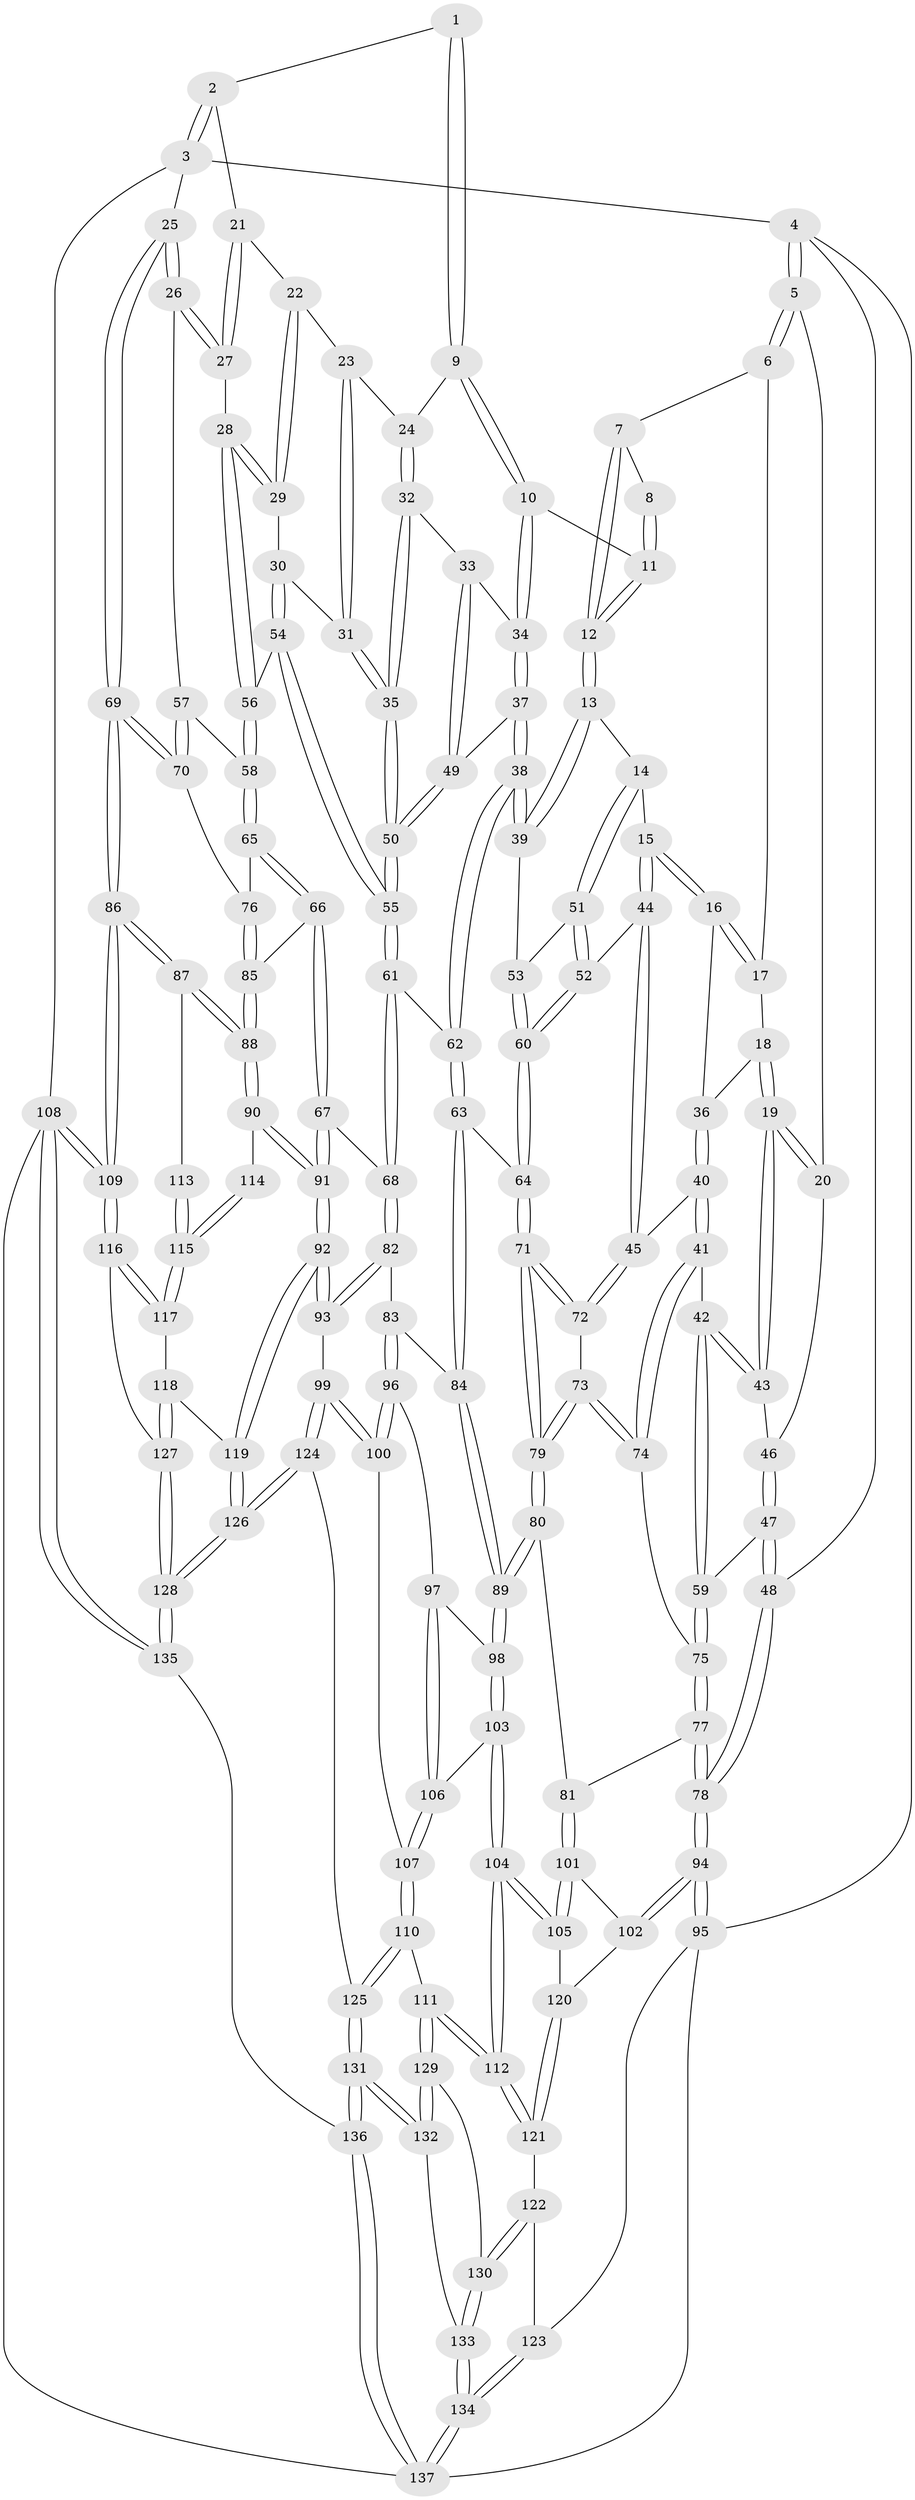 // coarse degree distribution, {4: 0.4175824175824176, 6: 0.13186813186813187, 5: 0.37362637362637363, 2: 0.01098901098901099, 3: 0.06593406593406594}
// Generated by graph-tools (version 1.1) at 2025/42/03/06/25 10:42:28]
// undirected, 137 vertices, 339 edges
graph export_dot {
graph [start="1"]
  node [color=gray90,style=filled];
  1 [pos="+0.6310955064144187+0"];
  2 [pos="+1+0"];
  3 [pos="+1+0"];
  4 [pos="+0+0"];
  5 [pos="+0.03465962105870311+0"];
  6 [pos="+0.259990332142727+0"];
  7 [pos="+0.4520768303002+0"];
  8 [pos="+0.5901163439058967+0"];
  9 [pos="+0.6711402254823311+0.05638761713031709"];
  10 [pos="+0.5726516339331498+0.08617828879619689"];
  11 [pos="+0.5563251061869223+0.08088050426364117"];
  12 [pos="+0.4850883271489114+0.09300522651566849"];
  13 [pos="+0.48179553809338194+0.0961960606659461"];
  14 [pos="+0.4066403826041134+0.12024803483228759"];
  15 [pos="+0.40621989053063623+0.12014841930575794"];
  16 [pos="+0.3777349143016511+0.09594892351544458"];
  17 [pos="+0.30679569593878364+0"];
  18 [pos="+0.2759115212598109+0.10628768347188546"];
  19 [pos="+0.16676949340195749+0.13735705066748402"];
  20 [pos="+0.12047780141335432+0.030937008498424616"];
  21 [pos="+0.9214616447451702+0"];
  22 [pos="+0.7643328103729325+0.05997992731464823"];
  23 [pos="+0.7294320210692196+0.07237032481294033"];
  24 [pos="+0.6776904237196425+0.06192880629600157"];
  25 [pos="+1+0.2397702338641972"];
  26 [pos="+0.9518832309042459+0.22057878427923214"];
  27 [pos="+0.8988928222703297+0.15691653781603143"];
  28 [pos="+0.85536989416302+0.15956712703347303"];
  29 [pos="+0.8394414044804869+0.15790115793660325"];
  30 [pos="+0.7940348141443787+0.17181334071684737"];
  31 [pos="+0.7481823171550301+0.15602878846345122"];
  32 [pos="+0.6649484933380075+0.15835950089490738"];
  33 [pos="+0.6213839965157749+0.16450604875324631"];
  34 [pos="+0.5802905196544759+0.1089774369818203"];
  35 [pos="+0.6949237560978291+0.19338051559922395"];
  36 [pos="+0.32502780111409313+0.10837558219180808"];
  37 [pos="+0.5500725837730498+0.2347230697901538"];
  38 [pos="+0.5484920582688306+0.2369171729347686"];
  39 [pos="+0.5462342013547327+0.2359091029625365"];
  40 [pos="+0.246244650669955+0.25143071774779985"];
  41 [pos="+0.1970374282533045+0.2428818538379286"];
  42 [pos="+0.17494522823845496+0.19460707002829516"];
  43 [pos="+0.16977738595057432+0.17236508346186208"];
  44 [pos="+0.2823034496073409+0.2589314189835606"];
  45 [pos="+0.2684935986006999+0.25795712447046615"];
  46 [pos="+0+0.18643846039552026"];
  47 [pos="+0+0.2524996591537786"];
  48 [pos="+0+0.2628500093478611"];
  49 [pos="+0.6139626958176037+0.17564660148174557"];
  50 [pos="+0.6925436712792957+0.28703536852808287"];
  51 [pos="+0.4317535552911307+0.20734021546636772"];
  52 [pos="+0.3183667797358764+0.2786985263882033"];
  53 [pos="+0.46103797717350853+0.2439196424952879"];
  54 [pos="+0.7545883070994868+0.27645772068631236"];
  55 [pos="+0.6925993692748605+0.28817967643715886"];
  56 [pos="+0.7890037819973172+0.28426211918034067"];
  57 [pos="+0.9159800782417578+0.2678418092006867"];
  58 [pos="+0.8588433649254957+0.31554340020180877"];
  59 [pos="+0+0.2580216623931671"];
  60 [pos="+0.4026716022949237+0.3535556072151684"];
  61 [pos="+0.6593365960161257+0.3238420878530219"];
  62 [pos="+0.5938114037020764+0.3060607279612296"];
  63 [pos="+0.45431792324129266+0.4074047611423725"];
  64 [pos="+0.4121558341238051+0.3795509006789684"];
  65 [pos="+0.8584695758645077+0.32180391430287114"];
  66 [pos="+0.7816251910977365+0.4322991604388477"];
  67 [pos="+0.7085350089517958+0.44557859544264705"];
  68 [pos="+0.6910280372311484+0.43414729831072046"];
  69 [pos="+1+0.49423046157874345"];
  70 [pos="+0.9891020509884997+0.42932569116907365"];
  71 [pos="+0.295277930497071+0.4451850526857471"];
  72 [pos="+0.2685223202396608+0.25841058408650536"];
  73 [pos="+0.2547463851779756+0.44553646505227934"];
  74 [pos="+0.19041644196466656+0.25346448870458177"];
  75 [pos="+0.11811306269246725+0.33497682020567104"];
  76 [pos="+0.9256730501559238+0.4252286857758847"];
  77 [pos="+0.11597863303208548+0.3547653722078983"];
  78 [pos="+0+0.5834215702739954"];
  79 [pos="+0.26086069741546614+0.4743114999941392"];
  80 [pos="+0.22868668194223019+0.5233970783621427"];
  81 [pos="+0.19561249679945444+0.5251861028803262"];
  82 [pos="+0.5175109324075207+0.5292671960698614"];
  83 [pos="+0.5129074365922264+0.5282416673365685"];
  84 [pos="+0.49093543778090687+0.5078687494319903"];
  85 [pos="+0.862280407364967+0.4722965496221421"];
  86 [pos="+1+0.5765116502891763"];
  87 [pos="+1+0.5899842166197353"];
  88 [pos="+0.8750284994558701+0.5530285185052713"];
  89 [pos="+0.28592856986028314+0.5671455452881277"];
  90 [pos="+0.7660344136509474+0.6408573023233942"];
  91 [pos="+0.7551153487212742+0.6444230882421752"];
  92 [pos="+0.7122722831209677+0.7015285122357259"];
  93 [pos="+0.6519362886737673+0.6885961811645889"];
  94 [pos="+0+0.5914207278520714"];
  95 [pos="+0+0.7479510567951498"];
  96 [pos="+0.45200526100472666+0.6362133581797853"];
  97 [pos="+0.39570026685174486+0.6318004280396446"];
  98 [pos="+0.2915813893319455+0.5809306917760853"];
  99 [pos="+0.5038417121714456+0.7625692406339954"];
  100 [pos="+0.45713384357489845+0.7314779136703472"];
  101 [pos="+0.16503745106949627+0.5459374153063904"];
  102 [pos="+0+0.5991013696844203"];
  103 [pos="+0.29424159384036686+0.618655902084647"];
  104 [pos="+0.25952600697314854+0.7705285037841858"];
  105 [pos="+0.19222453949402935+0.7218481642027269"];
  106 [pos="+0.36702108586575566+0.6878800780555565"];
  107 [pos="+0.38871113918728645+0.7422472169658851"];
  108 [pos="+1+1"];
  109 [pos="+1+1"];
  110 [pos="+0.2875757125180766+0.8088842051954646"];
  111 [pos="+0.28021602587714234+0.8083030467200248"];
  112 [pos="+0.27009366576616106+0.7948139530990835"];
  113 [pos="+0.9700364810405434+0.6485844645429893"];
  114 [pos="+0.9106319286001562+0.679352140324983"];
  115 [pos="+0.9170466401165138+0.8183454433656538"];
  116 [pos="+0.9393512333005286+0.8618213233939281"];
  117 [pos="+0.918076318288834+0.8428860771454584"];
  118 [pos="+0.8126264606614604+0.7927889573170487"];
  119 [pos="+0.7136858522295535+0.7058126964296663"];
  120 [pos="+0.11141559595563018+0.7276140337680954"];
  121 [pos="+0.10198304542012078+0.8019075883061354"];
  122 [pos="+0.07550831383494216+0.8366277642699569"];
  123 [pos="+0.019453358470420356+0.8512693741301971"];
  124 [pos="+0.5025721385834727+0.845957687841029"];
  125 [pos="+0.37849913268006885+0.8830457484215083"];
  126 [pos="+0.6184373372374103+0.9994642848390699"];
  127 [pos="+0.734211346181149+0.9590177618303574"];
  128 [pos="+0.6285716342058395+1"];
  129 [pos="+0.270700483761416+0.8231913049322491"];
  130 [pos="+0.16419451302085908+0.8914806106393245"];
  131 [pos="+0.39843368780035554+1"];
  132 [pos="+0.2671061329063637+0.9117751576268563"];
  133 [pos="+0.13128291867839945+1"];
  134 [pos="+0.12362038820905505+1"];
  135 [pos="+0.6202237628803217+1"];
  136 [pos="+0.4049252833120917+1"];
  137 [pos="+0.11167364628502353+1"];
  1 -- 2;
  1 -- 9;
  1 -- 9;
  2 -- 3;
  2 -- 3;
  2 -- 21;
  3 -- 4;
  3 -- 25;
  3 -- 108;
  4 -- 5;
  4 -- 5;
  4 -- 48;
  4 -- 95;
  5 -- 6;
  5 -- 6;
  5 -- 20;
  6 -- 7;
  6 -- 17;
  7 -- 8;
  7 -- 12;
  7 -- 12;
  8 -- 11;
  8 -- 11;
  9 -- 10;
  9 -- 10;
  9 -- 24;
  10 -- 11;
  10 -- 34;
  10 -- 34;
  11 -- 12;
  11 -- 12;
  12 -- 13;
  12 -- 13;
  13 -- 14;
  13 -- 39;
  13 -- 39;
  14 -- 15;
  14 -- 51;
  14 -- 51;
  15 -- 16;
  15 -- 16;
  15 -- 44;
  15 -- 44;
  16 -- 17;
  16 -- 17;
  16 -- 36;
  17 -- 18;
  18 -- 19;
  18 -- 19;
  18 -- 36;
  19 -- 20;
  19 -- 20;
  19 -- 43;
  19 -- 43;
  20 -- 46;
  21 -- 22;
  21 -- 27;
  21 -- 27;
  22 -- 23;
  22 -- 29;
  22 -- 29;
  23 -- 24;
  23 -- 31;
  23 -- 31;
  24 -- 32;
  24 -- 32;
  25 -- 26;
  25 -- 26;
  25 -- 69;
  25 -- 69;
  26 -- 27;
  26 -- 27;
  26 -- 57;
  27 -- 28;
  28 -- 29;
  28 -- 29;
  28 -- 56;
  28 -- 56;
  29 -- 30;
  30 -- 31;
  30 -- 54;
  30 -- 54;
  31 -- 35;
  31 -- 35;
  32 -- 33;
  32 -- 35;
  32 -- 35;
  33 -- 34;
  33 -- 49;
  33 -- 49;
  34 -- 37;
  34 -- 37;
  35 -- 50;
  35 -- 50;
  36 -- 40;
  36 -- 40;
  37 -- 38;
  37 -- 38;
  37 -- 49;
  38 -- 39;
  38 -- 39;
  38 -- 62;
  38 -- 62;
  39 -- 53;
  40 -- 41;
  40 -- 41;
  40 -- 45;
  41 -- 42;
  41 -- 74;
  41 -- 74;
  42 -- 43;
  42 -- 43;
  42 -- 59;
  42 -- 59;
  43 -- 46;
  44 -- 45;
  44 -- 45;
  44 -- 52;
  45 -- 72;
  45 -- 72;
  46 -- 47;
  46 -- 47;
  47 -- 48;
  47 -- 48;
  47 -- 59;
  48 -- 78;
  48 -- 78;
  49 -- 50;
  49 -- 50;
  50 -- 55;
  50 -- 55;
  51 -- 52;
  51 -- 52;
  51 -- 53;
  52 -- 60;
  52 -- 60;
  53 -- 60;
  53 -- 60;
  54 -- 55;
  54 -- 55;
  54 -- 56;
  55 -- 61;
  55 -- 61;
  56 -- 58;
  56 -- 58;
  57 -- 58;
  57 -- 70;
  57 -- 70;
  58 -- 65;
  58 -- 65;
  59 -- 75;
  59 -- 75;
  60 -- 64;
  60 -- 64;
  61 -- 62;
  61 -- 68;
  61 -- 68;
  62 -- 63;
  62 -- 63;
  63 -- 64;
  63 -- 84;
  63 -- 84;
  64 -- 71;
  64 -- 71;
  65 -- 66;
  65 -- 66;
  65 -- 76;
  66 -- 67;
  66 -- 67;
  66 -- 85;
  67 -- 68;
  67 -- 91;
  67 -- 91;
  68 -- 82;
  68 -- 82;
  69 -- 70;
  69 -- 70;
  69 -- 86;
  69 -- 86;
  70 -- 76;
  71 -- 72;
  71 -- 72;
  71 -- 79;
  71 -- 79;
  72 -- 73;
  73 -- 74;
  73 -- 74;
  73 -- 79;
  73 -- 79;
  74 -- 75;
  75 -- 77;
  75 -- 77;
  76 -- 85;
  76 -- 85;
  77 -- 78;
  77 -- 78;
  77 -- 81;
  78 -- 94;
  78 -- 94;
  79 -- 80;
  79 -- 80;
  80 -- 81;
  80 -- 89;
  80 -- 89;
  81 -- 101;
  81 -- 101;
  82 -- 83;
  82 -- 93;
  82 -- 93;
  83 -- 84;
  83 -- 96;
  83 -- 96;
  84 -- 89;
  84 -- 89;
  85 -- 88;
  85 -- 88;
  86 -- 87;
  86 -- 87;
  86 -- 109;
  86 -- 109;
  87 -- 88;
  87 -- 88;
  87 -- 113;
  88 -- 90;
  88 -- 90;
  89 -- 98;
  89 -- 98;
  90 -- 91;
  90 -- 91;
  90 -- 114;
  91 -- 92;
  91 -- 92;
  92 -- 93;
  92 -- 93;
  92 -- 119;
  92 -- 119;
  93 -- 99;
  94 -- 95;
  94 -- 95;
  94 -- 102;
  94 -- 102;
  95 -- 123;
  95 -- 137;
  96 -- 97;
  96 -- 100;
  96 -- 100;
  97 -- 98;
  97 -- 106;
  97 -- 106;
  98 -- 103;
  98 -- 103;
  99 -- 100;
  99 -- 100;
  99 -- 124;
  99 -- 124;
  100 -- 107;
  101 -- 102;
  101 -- 105;
  101 -- 105;
  102 -- 120;
  103 -- 104;
  103 -- 104;
  103 -- 106;
  104 -- 105;
  104 -- 105;
  104 -- 112;
  104 -- 112;
  105 -- 120;
  106 -- 107;
  106 -- 107;
  107 -- 110;
  107 -- 110;
  108 -- 109;
  108 -- 109;
  108 -- 135;
  108 -- 135;
  108 -- 137;
  109 -- 116;
  109 -- 116;
  110 -- 111;
  110 -- 125;
  110 -- 125;
  111 -- 112;
  111 -- 112;
  111 -- 129;
  111 -- 129;
  112 -- 121;
  112 -- 121;
  113 -- 115;
  113 -- 115;
  114 -- 115;
  114 -- 115;
  115 -- 117;
  115 -- 117;
  116 -- 117;
  116 -- 117;
  116 -- 127;
  117 -- 118;
  118 -- 119;
  118 -- 127;
  118 -- 127;
  119 -- 126;
  119 -- 126;
  120 -- 121;
  120 -- 121;
  121 -- 122;
  122 -- 123;
  122 -- 130;
  122 -- 130;
  123 -- 134;
  123 -- 134;
  124 -- 125;
  124 -- 126;
  124 -- 126;
  125 -- 131;
  125 -- 131;
  126 -- 128;
  126 -- 128;
  127 -- 128;
  127 -- 128;
  128 -- 135;
  128 -- 135;
  129 -- 130;
  129 -- 132;
  129 -- 132;
  130 -- 133;
  130 -- 133;
  131 -- 132;
  131 -- 132;
  131 -- 136;
  131 -- 136;
  132 -- 133;
  133 -- 134;
  133 -- 134;
  134 -- 137;
  134 -- 137;
  135 -- 136;
  136 -- 137;
  136 -- 137;
}
